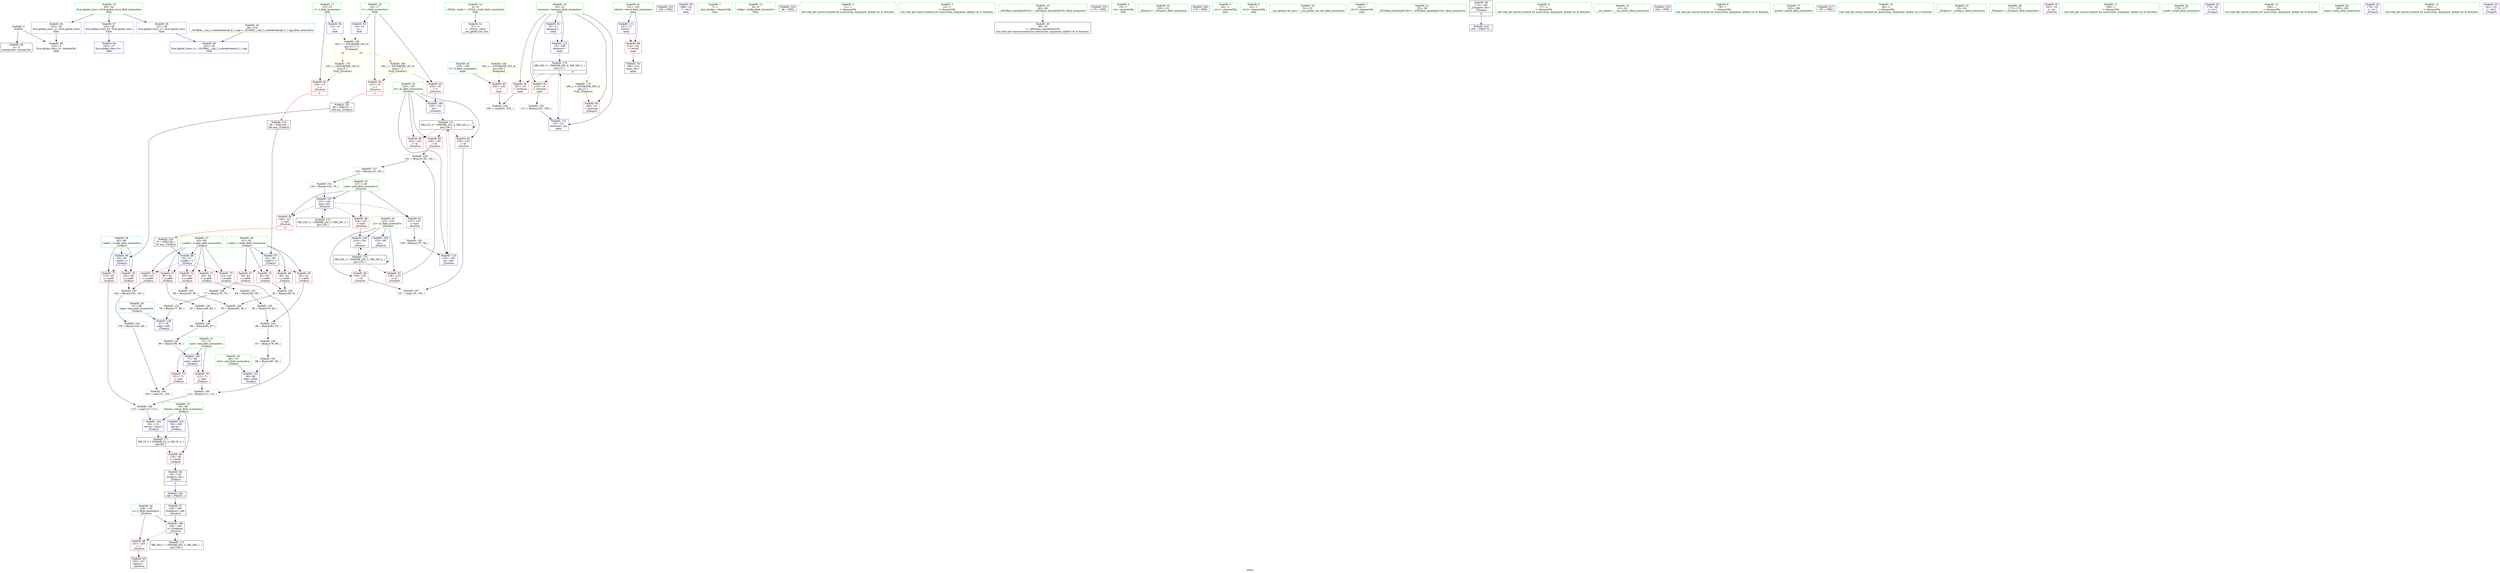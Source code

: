digraph "SVFG" {
	label="SVFG";

	Node0x55981bb9fc20 [shape=record,color=grey,label="{NodeID: 0\nNullPtr}"];
	Node0x55981bb9fc20 -> Node0x55981bbb63b0[style=solid];
	Node0x55981bb9fc20 -> Node0x55981bbb6780[style=solid];
	Node0x55981bbc8990 [shape=record,color=yellow,style=double,label="{NodeID: 180\n18V_1 = ENCHI(MR_18V_0)\npts\{17 \}\nFun[_Z5solvev]}"];
	Node0x55981bbc8990 -> Node0x55981bbb8500[style=dashed];
	Node0x55981bbc8990 -> Node0x55981bbb85d0[style=dashed];
	Node0x55981bbb6880 [shape=record,color=blue,label="{NodeID: 97\n61\<--56\nr.addr\<--r\n_Z2okyyy\n}"];
	Node0x55981bbb6880 -> Node0x55981bbb8770[style=dashed];
	Node0x55981bbb6880 -> Node0x55981bbb8840[style=dashed];
	Node0x55981bbb6880 -> Node0x55981bbb8910[style=dashed];
	Node0x55981bbb6880 -> Node0x55981bbb89e0[style=dashed];
	Node0x55981bbb4820 [shape=record,color=green,label="{NodeID: 14\n4\<--6\n_ZStL8__ioinit\<--_ZStL8__ioinit_field_insensitive\nGlob }"];
	Node0x55981bbb4820 -> Node0x55981bbb79e0[style=solid];
	Node0x55981bbba1b0 [shape=record,color=yellow,style=double,label="{NodeID: 194\n33V_1 = ENCHI(MR_33V_0)\npts\{194 \}\nFun[main]}"];
	Node0x55981bbba1b0 -> Node0x55981bbb9a20[style=dashed];
	Node0x55981bbbb470 [shape=record,color=blue,label="{NodeID: 111\n191\<--11\nretval\<--\nmain\n}"];
	Node0x55981bbbb470 -> Node0x55981bbb9950[style=dashed];
	Node0x55981bbb5590 [shape=record,color=green,label="{NodeID: 28\n65\<--66\nt.addr\<--t.addr_field_insensitive\n_Z2okyyy\n}"];
	Node0x55981bbb5590 -> Node0x55981bbb8ec0[style=solid];
	Node0x55981bbb5590 -> Node0x55981bbb8f90[style=solid];
	Node0x55981bbb5590 -> Node0x55981bbb6a20[style=solid];
	Node0x55981bbb61e0 [shape=record,color=green,label="{NodeID: 42\n193\<--194\nT\<--T_field_insensitive\nmain\n}"];
	Node0x55981bbb61e0 -> Node0x55981bbb9a20[style=solid];
	Node0x55981bbd41a0 [shape=record,color=black,label="{NodeID: 222\n164 = PHI()\n}"];
	Node0x55981bbb7df0 [shape=record,color=purple,label="{NodeID: 56\n196\<--24\n\<--.str.3\nmain\n}"];
	Node0x55981bbbe6e0 [shape=record,color=grey,label="{NodeID: 153\n84 = Binary(83, 80, )\n}"];
	Node0x55981bbbe6e0 -> Node0x55981bbbe9e0[style=solid];
	Node0x55981bbb89e0 [shape=record,color=red,label="{NodeID: 70\n91\<--61\n\<--r.addr\n_Z2okyyy\n}"];
	Node0x55981bbb89e0 -> Node0x55981bbbf8e0[style=solid];
	Node0x55981bbbfbe0 [shape=record,color=grey,label="{NodeID: 167\n137 = cmp(135, 136, )\n}"];
	Node0x55981bbb9540 [shape=record,color=red,label="{NodeID: 84\n162\<--125\n\<--hi\n_Z5solvev\n}"];
	Node0x55981bbb3860 [shape=record,color=green,label="{NodeID: 1\n7\<--1\n__dso_handle\<--dummyObj\nGlob }"];
	Node0x55981bbb6950 [shape=record,color=blue,label="{NodeID: 98\n63\<--57\nn.addr\<--n\n_Z2okyyy\n}"];
	Node0x55981bbb6950 -> Node0x55981bbb8ab0[style=dashed];
	Node0x55981bbb6950 -> Node0x55981bbb8b80[style=dashed];
	Node0x55981bbb6950 -> Node0x55981bbb8c50[style=dashed];
	Node0x55981bbb6950 -> Node0x55981bbb8d20[style=dashed];
	Node0x55981bbb6950 -> Node0x55981bbb8df0[style=dashed];
	Node0x55981bbb4920 [shape=record,color=green,label="{NodeID: 15\n8\<--9\nmdbg\<--mdbg_field_insensitive\nGlob }"];
	Node0x55981bbba290 [shape=record,color=yellow,style=double,label="{NodeID: 195\n35V_1 = ENCHI(MR_35V_0)\npts\{15 17 \}\nFun[main]|{<s0>10|<s1>10}}"];
	Node0x55981bbba290:s0 -> Node0x55981bbc8880[style=dashed,color=red];
	Node0x55981bbba290:s1 -> Node0x55981bbc8990[style=dashed,color=red];
	Node0x55981bbbb540 [shape=record,color=blue,label="{NodeID: 112\n10\<--199\ntestnum\<--\nmain\n}"];
	Node0x55981bbbb540 -> Node0x55981bbc6960[style=dashed];
	Node0x55981bbb5660 [shape=record,color=green,label="{NodeID: 29\n67\<--68\nbeg\<--beg_field_insensitive\n_Z2okyyy\n}"];
	Node0x55981bbb5660 -> Node0x55981bbb6af0[style=solid];
	Node0x55981bbb62b0 [shape=record,color=green,label="{NodeID: 43\n28\<--216\n_GLOBAL__sub_I_rudradevbasak_0_1.cpp\<--_GLOBAL__sub_I_rudradevbasak_0_1.cpp_field_insensitive\n}"];
	Node0x55981bbb62b0 -> Node0x55981bbb9ef0[style=solid];
	Node0x55981bbd42a0 [shape=record,color=black,label="{NodeID: 223\n38 = PHI()\n}"];
	Node0x55981bbb7ec0 [shape=record,color=purple,label="{NodeID: 57\n220\<--26\nllvm.global_ctors_0\<--llvm.global_ctors\nGlob }"];
	Node0x55981bbb7ec0 -> Node0x55981bbb9df0[style=solid];
	Node0x55981bbbe860 [shape=record,color=grey,label="{NodeID: 154\n86 = Binary(82, 85, )\n}"];
	Node0x55981bbbe860 -> Node0x55981bbbe260[style=solid];
	Node0x55981bbb8ab0 [shape=record,color=red,label="{NodeID: 71\n83\<--63\n\<--n.addr\n_Z2okyyy\n}"];
	Node0x55981bbb8ab0 -> Node0x55981bbbe6e0[style=solid];
	Node0x55981bbbfd60 [shape=record,color=grey,label="{NodeID: 168\n115 = cmp(113, 114, )\n}"];
	Node0x55981bbbfd60 -> Node0x55981bbb6e30[style=solid];
	Node0x55981bbb9610 [shape=record,color=red,label="{NodeID: 85\n146\<--127\n\<--mid\n_Z5solvev\n|{<s0>3}}"];
	Node0x55981bbb9610:s0 -> Node0x55981bbd3bc0[style=solid,color=red];
	Node0x55981bbb38f0 [shape=record,color=green,label="{NodeID: 2\n11\<--1\n\<--dummyObj\nCan only get source location for instruction, argument, global var or function.}"];
	Node0x55981bbb6a20 [shape=record,color=blue,label="{NodeID: 99\n65\<--58\nt.addr\<--t\n_Z2okyyy\n}"];
	Node0x55981bbb6a20 -> Node0x55981bbb8ec0[style=dashed];
	Node0x55981bbb6a20 -> Node0x55981bbb8f90[style=dashed];
	Node0x55981bbb4a20 [shape=record,color=green,label="{NodeID: 16\n10\<--12\ntestnum\<--testnum_field_insensitive\nGlob }"];
	Node0x55981bbb4a20 -> Node0x55981bbb81c0[style=solid];
	Node0x55981bbb4a20 -> Node0x55981bbb8290[style=solid];
	Node0x55981bbb4a20 -> Node0x55981bbb8360[style=solid];
	Node0x55981bbb4a20 -> Node0x55981bbb9af0[style=solid];
	Node0x55981bbb4a20 -> Node0x55981bbbb540[style=solid];
	Node0x55981bbb4a20 -> Node0x55981bbbb610[style=solid];
	Node0x55981bbbb610 [shape=record,color=blue,label="{NodeID: 113\n10\<--211\ntestnum\<--inc\nmain\n}"];
	Node0x55981bbbb610 -> Node0x55981bbc6960[style=dashed];
	Node0x55981bbb5730 [shape=record,color=green,label="{NodeID: 30\n69\<--70\nend\<--end_field_insensitive\n_Z2okyyy\n}"];
	Node0x55981bbb5730 -> Node0x55981bbb6bc0[style=solid];
	Node0x55981bbb63b0 [shape=record,color=black,label="{NodeID: 44\n2\<--3\ndummyVal\<--dummyVal\n}"];
	Node0x55981bbd43a0 [shape=record,color=black,label="{NodeID: 224\n148 = PHI(55, )\n}"];
	Node0x55981bbd43a0 -> Node0x55981bbb6680[style=solid];
	Node0x55981bbb7fc0 [shape=record,color=purple,label="{NodeID: 58\n221\<--26\nllvm.global_ctors_1\<--llvm.global_ctors\nGlob }"];
	Node0x55981bbb7fc0 -> Node0x55981bbb9ef0[style=solid];
	Node0x55981bbbe9e0 [shape=record,color=grey,label="{NodeID: 155\n85 = Binary(78, 84, )\n}"];
	Node0x55981bbbe9e0 -> Node0x55981bbbe860[style=solid];
	Node0x55981bbb8b80 [shape=record,color=red,label="{NodeID: 72\n93\<--63\n\<--n.addr\n_Z2okyyy\n}"];
	Node0x55981bbb8b80 -> Node0x55981bbbf460[style=solid];
	Node0x55981bbbfee0 [shape=record,color=grey,label="{NodeID: 169\n106 = cmp(101, 105, )\n}"];
	Node0x55981bbb96e0 [shape=record,color=red,label="{NodeID: 86\n154\<--127\n\<--mid\n_Z5solvev\n}"];
	Node0x55981bbb96e0 -> Node0x55981bbbb2d0[style=solid];
	Node0x55981bbb3980 [shape=record,color=green,label="{NodeID: 3\n14\<--1\n\<--dummyObj\nCan only get source location for instruction, argument, global var or function.}"];
	Node0x55981bbb6af0 [shape=record,color=blue,label="{NodeID: 100\n67\<--79\nbeg\<--add\n_Z2okyyy\n}"];
	Node0x55981bbb4b20 [shape=record,color=green,label="{NodeID: 17\n13\<--15\nr\<--r_field_insensitive\nGlob }"];
	Node0x55981bbb4b20 -> Node0x55981bbb8430[style=solid];
	Node0x55981bbb4b20 -> Node0x55981bbb9bf0[style=solid];
	Node0x55981bbb5800 [shape=record,color=green,label="{NodeID: 31\n71\<--72\nmid\<--mid_field_insensitive\n_Z2okyyy\n}"];
	Node0x55981bbb5800 -> Node0x55981bbb9060[style=solid];
	Node0x55981bbb5800 -> Node0x55981bbb9130[style=solid];
	Node0x55981bbb5800 -> Node0x55981bbb6c90[style=solid];
	Node0x55981bbb64b0 [shape=record,color=black,label="{NodeID: 45\n39\<--40\n\<--_ZNSt8ios_base4InitD1Ev\nCan only get source location for instruction, argument, global var or function.}"];
	Node0x55981bbd45d0 [shape=record,color=black,label="{NodeID: 225\n175 = PHI()\n}"];
	Node0x55981bbb80c0 [shape=record,color=purple,label="{NodeID: 59\n222\<--26\nllvm.global_ctors_2\<--llvm.global_ctors\nGlob }"];
	Node0x55981bbb80c0 -> Node0x55981bbb6780[style=solid];
	Node0x55981bbbeb60 [shape=record,color=grey,label="{NodeID: 156\n141 = Binary(139, 140, )\n}"];
	Node0x55981bbbeb60 -> Node0x55981bbbece0[style=solid];
	Node0x55981bbb8c50 [shape=record,color=red,label="{NodeID: 73\n96\<--63\n\<--n.addr\n_Z2okyyy\n}"];
	Node0x55981bbb8c50 -> Node0x55981bbbe0e0[style=solid];
	Node0x55981bbc5560 [shape=record,color=black,label="{NodeID: 170\nMR_20V_3 = PHI(MR_20V_5, MR_20V_2, )\npts\{124 \}\n}"];
	Node0x55981bbc5560 -> Node0x55981bbb9200[style=dashed];
	Node0x55981bbc5560 -> Node0x55981bbb92d0[style=dashed];
	Node0x55981bbc5560 -> Node0x55981bbbb2d0[style=dashed];
	Node0x55981bbc5560 -> Node0x55981bbc5560[style=dashed];
	Node0x55981bbb97b0 [shape=record,color=red,label="{NodeID: 87\n157\<--127\n\<--mid\n_Z5solvev\n}"];
	Node0x55981bbb97b0 -> Node0x55981bbb7690[style=solid];
	Node0x55981bbb3a10 [shape=record,color=green,label="{NodeID: 4\n18\<--1\n.str\<--dummyObj\nGlob }"];
	Node0x55981bbb6bc0 [shape=record,color=blue,label="{NodeID: 101\n69\<--88\nend\<--add4\n_Z2okyyy\n}"];
	Node0x55981bbb4c20 [shape=record,color=green,label="{NodeID: 18\n16\<--17\nt\<--t_field_insensitive\nGlob }"];
	Node0x55981bbb4c20 -> Node0x55981bbb8500[style=solid];
	Node0x55981bbb4c20 -> Node0x55981bbb85d0[style=solid];
	Node0x55981bbb4c20 -> Node0x55981bbb9cf0[style=solid];
	Node0x55981bbb58d0 [shape=record,color=green,label="{NodeID: 32\n120\<--121\n_Z5solvev\<--_Z5solvev_field_insensitive\n}"];
	Node0x55981bbb65b0 [shape=record,color=black,label="{NodeID: 46\n55\<--118\n_Z2okyyy_ret\<--\n_Z2okyyy\n|{<s0>3}}"];
	Node0x55981bbb65b0:s0 -> Node0x55981bbd43a0[style=solid,color=blue];
	Node0x55981bbd46a0 [shape=record,color=black,label="{NodeID: 226\n179 = PHI()\n}"];
	Node0x55981bbb81c0 [shape=record,color=red,label="{NodeID: 60\n180\<--10\n\<--testnum\n_Z5inputv\n}"];
	Node0x55981bbbece0 [shape=record,color=grey,label="{NodeID: 157\n142 = Binary(141, 80, )\n}"];
	Node0x55981bbbece0 -> Node0x55981bbbe3e0[style=solid];
	Node0x55981bbb8d20 [shape=record,color=red,label="{NodeID: 74\n103\<--63\n\<--n.addr\n_Z2okyyy\n}"];
	Node0x55981bbb8d20 -> Node0x55981bbbf5e0[style=solid];
	Node0x55981bbc5a60 [shape=record,color=black,label="{NodeID: 171\nMR_22V_3 = PHI(MR_22V_4, MR_22V_2, )\npts\{126 \}\n}"];
	Node0x55981bbc5a60 -> Node0x55981bbb93a0[style=dashed];
	Node0x55981bbc5a60 -> Node0x55981bbb9470[style=dashed];
	Node0x55981bbc5a60 -> Node0x55981bbb9540[style=dashed];
	Node0x55981bbc5a60 -> Node0x55981bbbb3a0[style=dashed];
	Node0x55981bbc5a60 -> Node0x55981bbc5a60[style=dashed];
	Node0x55981bbb9880 [shape=record,color=red,label="{NodeID: 88\n151\<--129\n\<--z\n_Z5solvev\n}"];
	Node0x55981bbb9880 -> Node0x55981bbb7770[style=solid];
	Node0x55981bbb3aa0 [shape=record,color=green,label="{NodeID: 5\n20\<--1\n.str.1\<--dummyObj\nGlob }"];
	Node0x55981bbb6c90 [shape=record,color=blue,label="{NodeID: 102\n71\<--99\nmid\<--add10\n_Z2okyyy\n}"];
	Node0x55981bbb6c90 -> Node0x55981bbb9060[style=dashed];
	Node0x55981bbb6c90 -> Node0x55981bbb9130[style=dashed];
	Node0x55981bbb4d20 [shape=record,color=green,label="{NodeID: 19\n26\<--30\nllvm.global_ctors\<--llvm.global_ctors_field_insensitive\nGlob }"];
	Node0x55981bbb4d20 -> Node0x55981bbb7ec0[style=solid];
	Node0x55981bbb4d20 -> Node0x55981bbb7fc0[style=solid];
	Node0x55981bbb4d20 -> Node0x55981bbb80c0[style=solid];
	Node0x55981bbb59d0 [shape=record,color=green,label="{NodeID: 33\n123\<--124\nlo\<--lo_field_insensitive\n_Z5solvev\n}"];
	Node0x55981bbb59d0 -> Node0x55981bbb9200[style=solid];
	Node0x55981bbb59d0 -> Node0x55981bbb92d0[style=solid];
	Node0x55981bbb59d0 -> Node0x55981bbbafd0[style=solid];
	Node0x55981bbb59d0 -> Node0x55981bbbb2d0[style=solid];
	Node0x55981bbb6680 [shape=record,color=black,label="{NodeID: 47\n149\<--148\nfrombool\<--call\n_Z5solvev\n}"];
	Node0x55981bbb6680 -> Node0x55981bbbb200[style=solid];
	Node0x55981bbb8290 [shape=record,color=red,label="{NodeID: 61\n201\<--10\n\<--testnum\nmain\n}"];
	Node0x55981bbb8290 -> Node0x55981bbbfa60[style=solid];
	Node0x55981bbbee60 [shape=record,color=grey,label="{NodeID: 158\n77 = Binary(78, 76, )\n}"];
	Node0x55981bbbee60 -> Node0x55981bbbe560[style=solid];
	Node0x55981bbb8df0 [shape=record,color=red,label="{NodeID: 75\n112\<--63\n\<--n.addr\n_Z2okyyy\n}"];
	Node0x55981bbb8df0 -> Node0x55981bbbf160[style=solid];
	Node0x55981bbc5f60 [shape=record,color=black,label="{NodeID: 172\nMR_24V_2 = PHI(MR_24V_3, MR_24V_1, )\npts\{128 \}\n}"];
	Node0x55981bbc5f60 -> Node0x55981bbbb130[style=dashed];
	Node0x55981bbb9950 [shape=record,color=red,label="{NodeID: 89\n214\<--191\n\<--retval\nmain\n}"];
	Node0x55981bbb9950 -> Node0x55981bbb7910[style=solid];
	Node0x55981bbb4330 [shape=record,color=green,label="{NodeID: 6\n22\<--1\n.str.2\<--dummyObj\nGlob }"];
	Node0x55981bbb6d60 [shape=record,color=blue,label="{NodeID: 103\n59\<--109\nretval\<--\n_Z2okyyy\n}"];
	Node0x55981bbb6d60 -> Node0x55981bbc7860[style=dashed];
	Node0x55981bbb4e20 [shape=record,color=green,label="{NodeID: 20\n31\<--32\n__cxx_global_var_init\<--__cxx_global_var_init_field_insensitive\n}"];
	Node0x55981bbb5aa0 [shape=record,color=green,label="{NodeID: 34\n125\<--126\nhi\<--hi_field_insensitive\n_Z5solvev\n}"];
	Node0x55981bbb5aa0 -> Node0x55981bbb93a0[style=solid];
	Node0x55981bbb5aa0 -> Node0x55981bbb9470[style=solid];
	Node0x55981bbb5aa0 -> Node0x55981bbb9540[style=solid];
	Node0x55981bbb5aa0 -> Node0x55981bbbb060[style=solid];
	Node0x55981bbb5aa0 -> Node0x55981bbbb3a0[style=solid];
	Node0x55981bbb7770 [shape=record,color=black,label="{NodeID: 48\n152\<--151\ntobool\<--\n_Z5solvev\n}"];
	Node0x55981bbb7690 [shape=record,color=grey,label="{NodeID: 145\n158 = Binary(157, 80, )\n}"];
	Node0x55981bbb7690 -> Node0x55981bbbb3a0[style=solid];
	Node0x55981bbb8360 [shape=record,color=red,label="{NodeID: 62\n210\<--10\n\<--testnum\nmain\n}"];
	Node0x55981bbb8360 -> Node0x55981bbbefe0[style=solid];
	Node0x55981bbbefe0 [shape=record,color=grey,label="{NodeID: 159\n211 = Binary(210, 199, )\n}"];
	Node0x55981bbbefe0 -> Node0x55981bbbb610[style=solid];
	Node0x55981bbb8ec0 [shape=record,color=red,label="{NodeID: 76\n102\<--65\n\<--t.addr\n_Z2okyyy\n}"];
	Node0x55981bbb8ec0 -> Node0x55981bbbf5e0[style=solid];
	Node0x55981bbc6460 [shape=record,color=black,label="{NodeID: 173\nMR_26V_2 = PHI(MR_26V_3, MR_26V_1, )\npts\{130 \}\n}"];
	Node0x55981bbc6460 -> Node0x55981bbbb200[style=dashed];
	Node0x55981bbb9a20 [shape=record,color=red,label="{NodeID: 90\n202\<--193\n\<--T\nmain\n}"];
	Node0x55981bbb9a20 -> Node0x55981bbbfa60[style=solid];
	Node0x55981bbb43c0 [shape=record,color=green,label="{NodeID: 7\n24\<--1\n.str.3\<--dummyObj\nGlob }"];
	Node0x55981bbb6e30 [shape=record,color=blue,label="{NodeID: 104\n59\<--115\nretval\<--cmp13\n_Z2okyyy\n}"];
	Node0x55981bbb6e30 -> Node0x55981bbc7860[style=dashed];
	Node0x55981bbb4f20 [shape=record,color=green,label="{NodeID: 21\n35\<--36\n_ZNSt8ios_base4InitC1Ev\<--_ZNSt8ios_base4InitC1Ev_field_insensitive\n}"];
	Node0x55981bbb5b70 [shape=record,color=green,label="{NodeID: 35\n127\<--128\nmid\<--mid_field_insensitive\n_Z5solvev\n}"];
	Node0x55981bbb5b70 -> Node0x55981bbb9610[style=solid];
	Node0x55981bbb5b70 -> Node0x55981bbb96e0[style=solid];
	Node0x55981bbb5b70 -> Node0x55981bbb97b0[style=solid];
	Node0x55981bbb5b70 -> Node0x55981bbbb130[style=solid];
	Node0x55981bbb7840 [shape=record,color=black,label="{NodeID: 49\n173\<--184\n_Z5inputv_ret\<--\n_Z5inputv\n|{<s0>9}}"];
	Node0x55981bbb7840:s0 -> Node0x55981bbd3270[style=solid,color=blue];
	Node0x55981bbbdc60 [shape=record,color=grey,label="{NodeID: 146\n95 = Binary(92, 94, )\n}"];
	Node0x55981bbbdc60 -> Node0x55981bbbdf60[style=solid];
	Node0x55981bbb8430 [shape=record,color=red,label="{NodeID: 63\n145\<--13\n\<--r\n_Z5solvev\n|{<s0>3}}"];
	Node0x55981bbb8430:s0 -> Node0x55981bbd33d0[style=solid,color=red];
	Node0x55981bbbf160 [shape=record,color=grey,label="{NodeID: 160\n113 = Binary(111, 112, )\n}"];
	Node0x55981bbbf160 -> Node0x55981bbbfd60[style=solid];
	Node0x55981bbb8f90 [shape=record,color=red,label="{NodeID: 77\n114\<--65\n\<--t.addr\n_Z2okyyy\n}"];
	Node0x55981bbb8f90 -> Node0x55981bbbfd60[style=solid];
	Node0x55981bbc6960 [shape=record,color=black,label="{NodeID: 174\nMR_28V_3 = PHI(MR_28V_4, MR_28V_2, )\npts\{12 \}\n|{|<s3>9}}"];
	Node0x55981bbc6960 -> Node0x55981bbb8290[style=dashed];
	Node0x55981bbc6960 -> Node0x55981bbb8360[style=dashed];
	Node0x55981bbc6960 -> Node0x55981bbbb610[style=dashed];
	Node0x55981bbc6960:s3 -> Node0x55981bbc7d60[style=dashed,color=red];
	Node0x55981bbb9af0 [shape=record,color=blue,label="{NodeID: 91\n10\<--11\ntestnum\<--\nGlob }"];
	Node0x55981bbb9af0 -> Node0x55981bbbb540[style=dashed];
	Node0x55981bbb4450 [shape=record,color=green,label="{NodeID: 8\n27\<--1\n\<--dummyObj\nCan only get source location for instruction, argument, global var or function.}"];
	Node0x55981bbbafd0 [shape=record,color=blue,label="{NodeID: 105\n123\<--80\nlo\<--\n_Z5solvev\n}"];
	Node0x55981bbbafd0 -> Node0x55981bbc5560[style=dashed];
	Node0x55981bbb5020 [shape=record,color=green,label="{NodeID: 22\n41\<--42\n__cxa_atexit\<--__cxa_atexit_field_insensitive\n}"];
	Node0x55981bbb5c40 [shape=record,color=green,label="{NodeID: 36\n129\<--130\nz\<--z_field_insensitive\n_Z5solvev\n}"];
	Node0x55981bbb5c40 -> Node0x55981bbb9880[style=solid];
	Node0x55981bbb5c40 -> Node0x55981bbbb200[style=solid];
	Node0x55981b9ba860 [shape=record,color=black,label="{NodeID: 216\n182 = PHI()\n}"];
	Node0x55981bbb7910 [shape=record,color=black,label="{NodeID: 50\n190\<--214\nmain_ret\<--\nmain\n}"];
	Node0x55981bbbdde0 [shape=record,color=grey,label="{NodeID: 147\n99 = Binary(98, 80, )\n}"];
	Node0x55981bbbdde0 -> Node0x55981bbb6c90[style=solid];
	Node0x55981bbb8500 [shape=record,color=red,label="{NodeID: 64\n132\<--16\n\<--t\n_Z5solvev\n}"];
	Node0x55981bbb8500 -> Node0x55981bbbb060[style=solid];
	Node0x55981bbbf2e0 [shape=record,color=grey,label="{NodeID: 161\n88 = Binary(87, 80, )\n}"];
	Node0x55981bbbf2e0 -> Node0x55981bbb6bc0[style=solid];
	Node0x55981bbb9060 [shape=record,color=red,label="{NodeID: 78\n101\<--71\n\<--mid\n_Z2okyyy\n}"];
	Node0x55981bbb9060 -> Node0x55981bbbfee0[style=solid];
	Node0x55981bbb9bf0 [shape=record,color=blue,label="{NodeID: 92\n13\<--14\nr\<--\nGlob }"];
	Node0x55981bbb9bf0 -> Node0x55981bbba290[style=dashed];
	Node0x55981bbb44e0 [shape=record,color=green,label="{NodeID: 9\n78\<--1\n\<--dummyObj\nCan only get source location for instruction, argument, global var or function.}"];
	Node0x55981bbbb060 [shape=record,color=blue,label="{NodeID: 106\n125\<--132\nhi\<--\n_Z5solvev\n}"];
	Node0x55981bbbb060 -> Node0x55981bbc5a60[style=dashed];
	Node0x55981bbb5120 [shape=record,color=green,label="{NodeID: 23\n40\<--46\n_ZNSt8ios_base4InitD1Ev\<--_ZNSt8ios_base4InitD1Ev_field_insensitive\n}"];
	Node0x55981bbb5120 -> Node0x55981bbb64b0[style=solid];
	Node0x55981bbb5d10 [shape=record,color=green,label="{NodeID: 37\n165\<--166\nprintf\<--printf_field_insensitive\n}"];
	Node0x55981bbd3170 [shape=record,color=black,label="{NodeID: 217\n197 = PHI()\n}"];
	Node0x55981bbb79e0 [shape=record,color=purple,label="{NodeID: 51\n37\<--4\n\<--_ZStL8__ioinit\n__cxx_global_var_init\n}"];
	Node0x55981bbbdf60 [shape=record,color=grey,label="{NodeID: 148\n98 = Binary(95, 97, )\n}"];
	Node0x55981bbbdf60 -> Node0x55981bbbdde0[style=solid];
	Node0x55981bbb85d0 [shape=record,color=red,label="{NodeID: 65\n147\<--16\n\<--t\n_Z5solvev\n|{<s0>3}}"];
	Node0x55981bbb85d0:s0 -> Node0x55981bbd3d00[style=solid,color=red];
	Node0x55981bbbf460 [shape=record,color=grey,label="{NodeID: 162\n94 = Binary(93, 80, )\n}"];
	Node0x55981bbbf460 -> Node0x55981bbbdc60[style=solid];
	Node0x55981bbb9130 [shape=record,color=red,label="{NodeID: 79\n111\<--71\n\<--mid\n_Z2okyyy\n}"];
	Node0x55981bbb9130 -> Node0x55981bbbf160[style=solid];
	Node0x55981bbb9cf0 [shape=record,color=blue,label="{NodeID: 93\n16\<--14\nt\<--\nGlob }"];
	Node0x55981bbb9cf0 -> Node0x55981bbba290[style=dashed];
	Node0x55981bbb4570 [shape=record,color=green,label="{NodeID: 10\n80\<--1\n\<--dummyObj\nCan only get source location for instruction, argument, global var or function.}"];
	Node0x55981bbbb130 [shape=record,color=blue,label="{NodeID: 107\n127\<--143\nmid\<--div\n_Z5solvev\n}"];
	Node0x55981bbbb130 -> Node0x55981bbb9610[style=dashed];
	Node0x55981bbbb130 -> Node0x55981bbb96e0[style=dashed];
	Node0x55981bbbb130 -> Node0x55981bbb97b0[style=dashed];
	Node0x55981bbbb130 -> Node0x55981bbc5f60[style=dashed];
	Node0x55981bbb5220 [shape=record,color=green,label="{NodeID: 24\n53\<--54\n_Z2okyyy\<--_Z2okyyy_field_insensitive\n}"];
	Node0x55981bbb5e10 [shape=record,color=green,label="{NodeID: 38\n171\<--172\n_Z5inputv\<--_Z5inputv_field_insensitive\n}"];
	Node0x55981bbd3270 [shape=record,color=black,label="{NodeID: 218\n205 = PHI(173, )\n}"];
	Node0x55981bbb7ab0 [shape=record,color=purple,label="{NodeID: 52\n163\<--18\n\<--.str\n_Z5solvev\n}"];
	Node0x55981bbbe0e0 [shape=record,color=grey,label="{NodeID: 149\n97 = Binary(96, 80, )\n}"];
	Node0x55981bbbe0e0 -> Node0x55981bbbdf60[style=solid];
	Node0x55981bbb86a0 [shape=record,color=red,label="{NodeID: 66\n118\<--59\n\<--retval\n_Z2okyyy\n}"];
	Node0x55981bbb86a0 -> Node0x55981bbb65b0[style=solid];
	Node0x55981bbbf5e0 [shape=record,color=grey,label="{NodeID: 163\n104 = Binary(102, 103, )\n}"];
	Node0x55981bbbf5e0 -> Node0x55981bbbf760[style=solid];
	Node0x55981bbb9200 [shape=record,color=red,label="{NodeID: 80\n136\<--123\n\<--lo\n_Z5solvev\n}"];
	Node0x55981bbb9200 -> Node0x55981bbbfbe0[style=solid];
	Node0x55981bbc7860 [shape=record,color=black,label="{NodeID: 177\nMR_2V_3 = PHI(MR_2V_4, MR_2V_2, )\npts\{60 \}\n}"];
	Node0x55981bbc7860 -> Node0x55981bbb86a0[style=dashed];
	Node0x55981bbb9df0 [shape=record,color=blue,label="{NodeID: 94\n220\<--27\nllvm.global_ctors_0\<--\nGlob }"];
	Node0x55981bbb4600 [shape=record,color=green,label="{NodeID: 11\n109\<--1\n\<--dummyObj\nCan only get source location for instruction, argument, global var or function.}"];
	Node0x55981bbbb200 [shape=record,color=blue,label="{NodeID: 108\n129\<--149\nz\<--frombool\n_Z5solvev\n}"];
	Node0x55981bbbb200 -> Node0x55981bbb9880[style=dashed];
	Node0x55981bbbb200 -> Node0x55981bbc6460[style=dashed];
	Node0x55981bbb5320 [shape=record,color=green,label="{NodeID: 25\n59\<--60\nretval\<--retval_field_insensitive\n_Z2okyyy\n}"];
	Node0x55981bbb5320 -> Node0x55981bbb86a0[style=solid];
	Node0x55981bbb5320 -> Node0x55981bbb6d60[style=solid];
	Node0x55981bbb5320 -> Node0x55981bbb6e30[style=solid];
	Node0x55981bbb5f10 [shape=record,color=green,label="{NodeID: 39\n176\<--177\nscanf\<--scanf_field_insensitive\n}"];
	Node0x55981bbd33d0 [shape=record,color=black,label="{NodeID: 219\n56 = PHI(145, )\n0th arg _Z2okyyy }"];
	Node0x55981bbd33d0 -> Node0x55981bbb6880[style=solid];
	Node0x55981bbb7b80 [shape=record,color=purple,label="{NodeID: 53\n174\<--20\n\<--.str.1\n_Z5inputv\n}"];
	Node0x55981bbbe260 [shape=record,color=grey,label="{NodeID: 150\n87 = Binary(78, 86, )\n}"];
	Node0x55981bbbe260 -> Node0x55981bbbf2e0[style=solid];
	Node0x55981bbb8770 [shape=record,color=red,label="{NodeID: 67\n76\<--61\n\<--r.addr\n_Z2okyyy\n}"];
	Node0x55981bbb8770 -> Node0x55981bbbee60[style=solid];
	Node0x55981bbbf760 [shape=record,color=grey,label="{NodeID: 164\n105 = Binary(104, 80, )\n}"];
	Node0x55981bbbf760 -> Node0x55981bbbfee0[style=solid];
	Node0x55981bbb92d0 [shape=record,color=red,label="{NodeID: 81\n139\<--123\n\<--lo\n_Z5solvev\n}"];
	Node0x55981bbb92d0 -> Node0x55981bbbeb60[style=solid];
	Node0x55981bbc7d60 [shape=record,color=yellow,style=double,label="{NodeID: 178\n28V_1 = ENCHI(MR_28V_0)\npts\{12 \}\nFun[_Z5inputv]}"];
	Node0x55981bbc7d60 -> Node0x55981bbb81c0[style=dashed];
	Node0x55981bbb9ef0 [shape=record,color=blue,label="{NodeID: 95\n221\<--28\nllvm.global_ctors_1\<--_GLOBAL__sub_I_rudradevbasak_0_1.cpp\nGlob }"];
	Node0x55981bbb4690 [shape=record,color=green,label="{NodeID: 12\n184\<--1\n\<--dummyObj\nCan only get source location for instruction, argument, global var or function.}"];
	Node0x55981bbbb2d0 [shape=record,color=blue,label="{NodeID: 109\n123\<--154\nlo\<--\n_Z5solvev\n}"];
	Node0x55981bbbb2d0 -> Node0x55981bbc5560[style=dashed];
	Node0x55981bbb53f0 [shape=record,color=green,label="{NodeID: 26\n61\<--62\nr.addr\<--r.addr_field_insensitive\n_Z2okyyy\n}"];
	Node0x55981bbb53f0 -> Node0x55981bbb8770[style=solid];
	Node0x55981bbb53f0 -> Node0x55981bbb8840[style=solid];
	Node0x55981bbb53f0 -> Node0x55981bbb8910[style=solid];
	Node0x55981bbb53f0 -> Node0x55981bbb89e0[style=solid];
	Node0x55981bbb53f0 -> Node0x55981bbb6880[style=solid];
	Node0x55981bbb6010 [shape=record,color=green,label="{NodeID: 40\n188\<--189\nmain\<--main_field_insensitive\n}"];
	Node0x55981bbd3bc0 [shape=record,color=black,label="{NodeID: 220\n57 = PHI(146, )\n1st arg _Z2okyyy }"];
	Node0x55981bbd3bc0 -> Node0x55981bbb6950[style=solid];
	Node0x55981bbb7c50 [shape=record,color=purple,label="{NodeID: 54\n178\<--20\n\<--.str.1\n_Z5inputv\n}"];
	Node0x55981bbbe3e0 [shape=record,color=grey,label="{NodeID: 151\n143 = Binary(142, 78, )\n}"];
	Node0x55981bbbe3e0 -> Node0x55981bbbb130[style=solid];
	Node0x55981bbb8840 [shape=record,color=red,label="{NodeID: 68\n82\<--61\n\<--r.addr\n_Z2okyyy\n}"];
	Node0x55981bbb8840 -> Node0x55981bbbe860[style=solid];
	Node0x55981bbbf8e0 [shape=record,color=grey,label="{NodeID: 165\n92 = Binary(90, 91, )\n}"];
	Node0x55981bbbf8e0 -> Node0x55981bbbdc60[style=solid];
	Node0x55981bbb93a0 [shape=record,color=red,label="{NodeID: 82\n135\<--125\n\<--hi\n_Z5solvev\n}"];
	Node0x55981bbb93a0 -> Node0x55981bbbfbe0[style=solid];
	Node0x55981bbc8880 [shape=record,color=yellow,style=double,label="{NodeID: 179\n16V_1 = ENCHI(MR_16V_0)\npts\{15 \}\nFun[_Z5solvev]}"];
	Node0x55981bbc8880 -> Node0x55981bbb8430[style=dashed];
	Node0x55981bbb6780 [shape=record,color=blue, style = dotted,label="{NodeID: 96\n222\<--3\nllvm.global_ctors_2\<--dummyVal\nGlob }"];
	Node0x55981bbb4720 [shape=record,color=green,label="{NodeID: 13\n199\<--1\n\<--dummyObj\nCan only get source location for instruction, argument, global var or function.}"];
	Node0x55981bbbb3a0 [shape=record,color=blue,label="{NodeID: 110\n125\<--158\nhi\<--sub\n_Z5solvev\n}"];
	Node0x55981bbbb3a0 -> Node0x55981bbc5a60[style=dashed];
	Node0x55981bbb54c0 [shape=record,color=green,label="{NodeID: 27\n63\<--64\nn.addr\<--n.addr_field_insensitive\n_Z2okyyy\n}"];
	Node0x55981bbb54c0 -> Node0x55981bbb8ab0[style=solid];
	Node0x55981bbb54c0 -> Node0x55981bbb8b80[style=solid];
	Node0x55981bbb54c0 -> Node0x55981bbb8c50[style=solid];
	Node0x55981bbb54c0 -> Node0x55981bbb8d20[style=solid];
	Node0x55981bbb54c0 -> Node0x55981bbb8df0[style=solid];
	Node0x55981bbb54c0 -> Node0x55981bbb6950[style=solid];
	Node0x55981bbb6110 [shape=record,color=green,label="{NodeID: 41\n191\<--192\nretval\<--retval_field_insensitive\nmain\n}"];
	Node0x55981bbb6110 -> Node0x55981bbb9950[style=solid];
	Node0x55981bbb6110 -> Node0x55981bbbb470[style=solid];
	Node0x55981bbd3d00 [shape=record,color=black,label="{NodeID: 221\n58 = PHI(147, )\n2nd arg _Z2okyyy }"];
	Node0x55981bbd3d00 -> Node0x55981bbb6a20[style=solid];
	Node0x55981bbb7d20 [shape=record,color=purple,label="{NodeID: 55\n181\<--22\n\<--.str.2\n_Z5inputv\n}"];
	Node0x55981bbbe560 [shape=record,color=grey,label="{NodeID: 152\n79 = Binary(77, 80, )\n}"];
	Node0x55981bbbe560 -> Node0x55981bbb6af0[style=solid];
	Node0x55981bbb8910 [shape=record,color=red,label="{NodeID: 69\n90\<--61\n\<--r.addr\n_Z2okyyy\n}"];
	Node0x55981bbb8910 -> Node0x55981bbbf8e0[style=solid];
	Node0x55981bbbfa60 [shape=record,color=grey,label="{NodeID: 166\n203 = cmp(201, 202, )\n}"];
	Node0x55981bbb9470 [shape=record,color=red,label="{NodeID: 83\n140\<--125\n\<--hi\n_Z5solvev\n}"];
	Node0x55981bbb9470 -> Node0x55981bbbeb60[style=solid];
}
